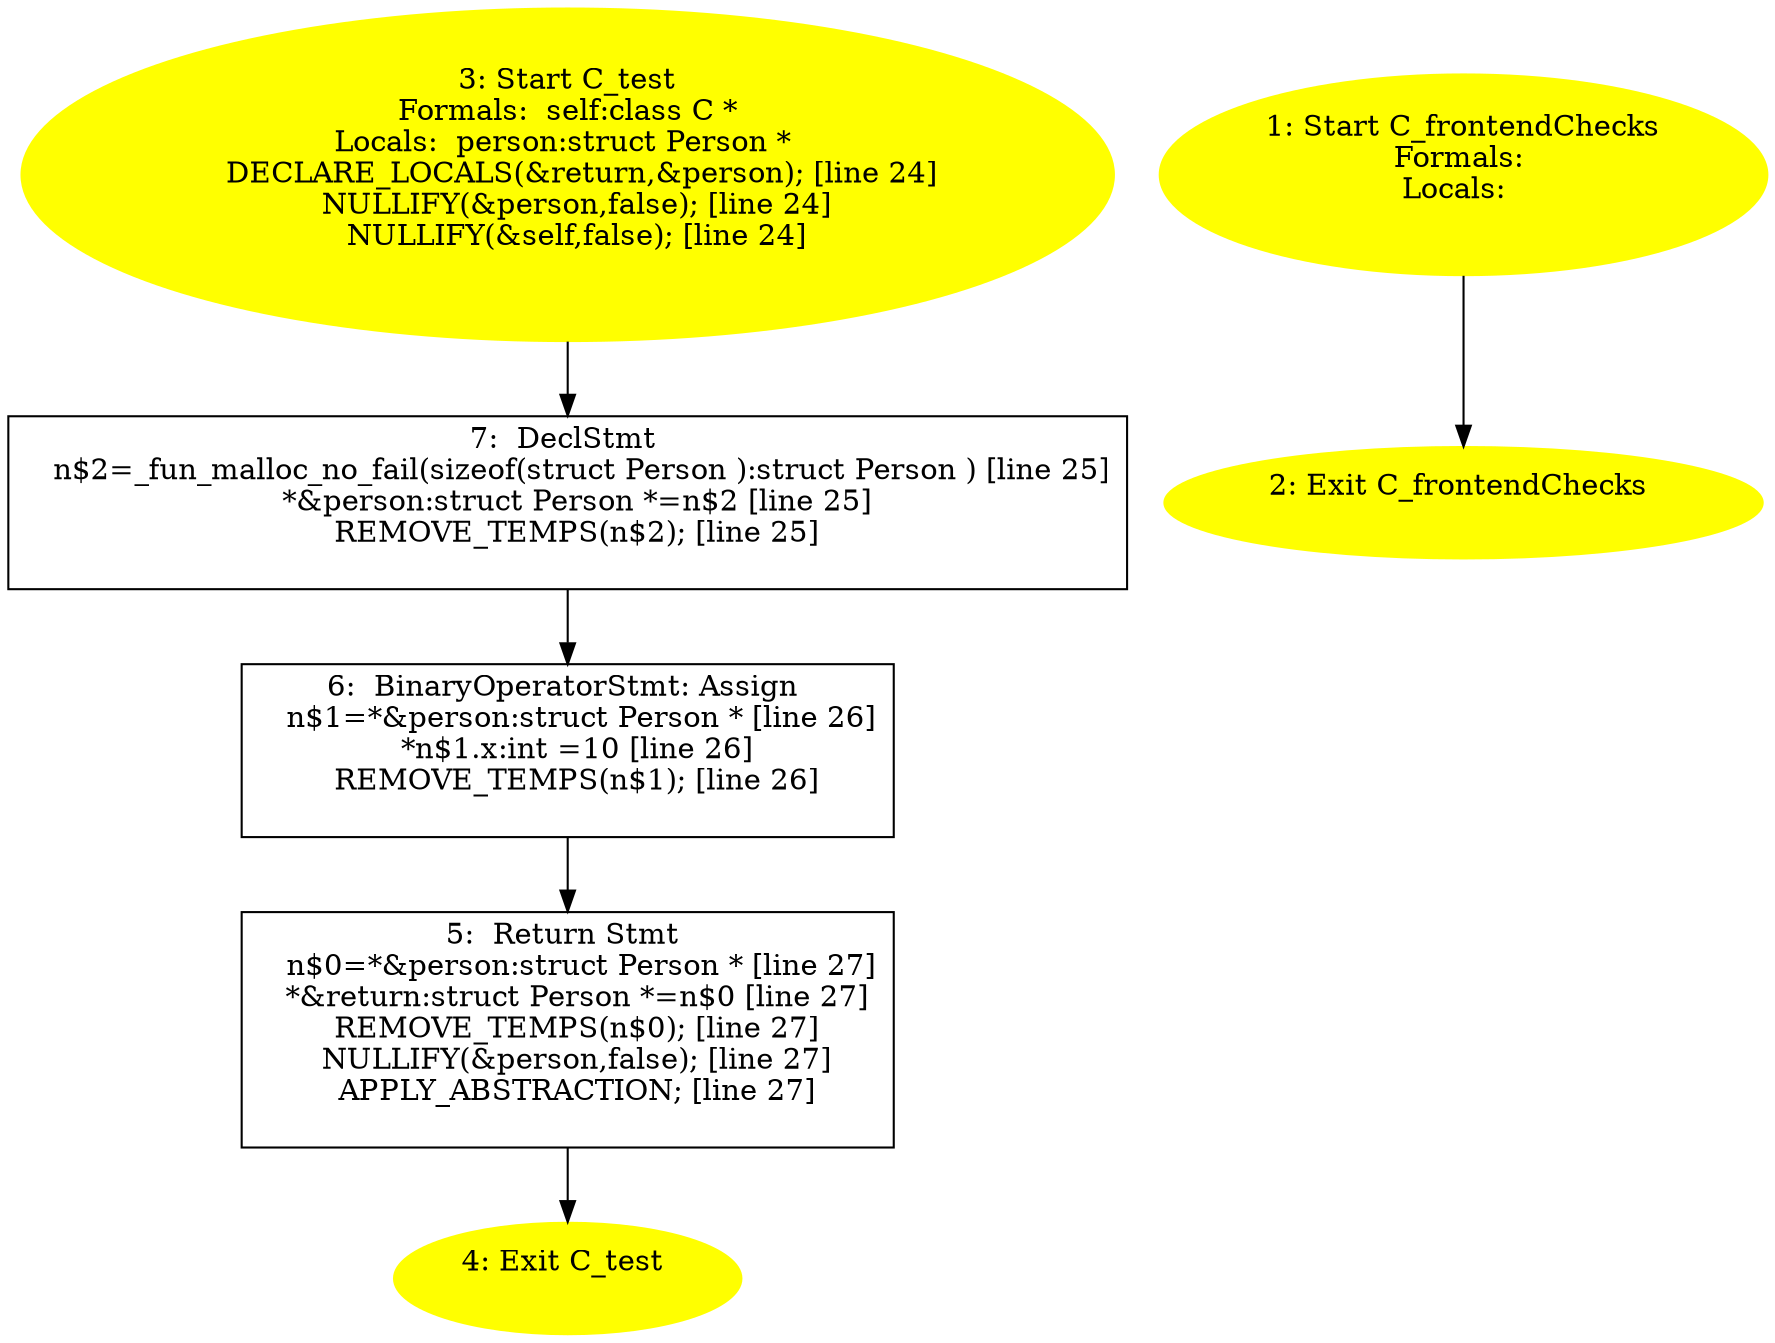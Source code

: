 digraph iCFG {
7 [label="7:  DeclStmt \n   n$2=_fun_malloc_no_fail(sizeof(struct Person ):struct Person ) [line 25]\n  *&person:struct Person *=n$2 [line 25]\n  REMOVE_TEMPS(n$2); [line 25]\n " shape="box"]
	

	 7 -> 6 ;
6 [label="6:  BinaryOperatorStmt: Assign \n   n$1=*&person:struct Person * [line 26]\n  *n$1.x:int =10 [line 26]\n  REMOVE_TEMPS(n$1); [line 26]\n " shape="box"]
	

	 6 -> 5 ;
5 [label="5:  Return Stmt \n   n$0=*&person:struct Person * [line 27]\n  *&return:struct Person *=n$0 [line 27]\n  REMOVE_TEMPS(n$0); [line 27]\n  NULLIFY(&person,false); [line 27]\n  APPLY_ABSTRACTION; [line 27]\n " shape="box"]
	

	 5 -> 4 ;
4 [label="4: Exit C_test \n  " color=yellow style=filled]
	

3 [label="3: Start C_test\nFormals:  self:class C *\nLocals:  person:struct Person * \n   DECLARE_LOCALS(&return,&person); [line 24]\n  NULLIFY(&person,false); [line 24]\n  NULLIFY(&self,false); [line 24]\n " color=yellow style=filled]
	

	 3 -> 7 ;
2 [label="2: Exit C_frontendChecks \n  " color=yellow style=filled]
	

1 [label="1: Start C_frontendChecks\nFormals: \nLocals:  \n  " color=yellow style=filled]
	

	 1 -> 2 ;
}
